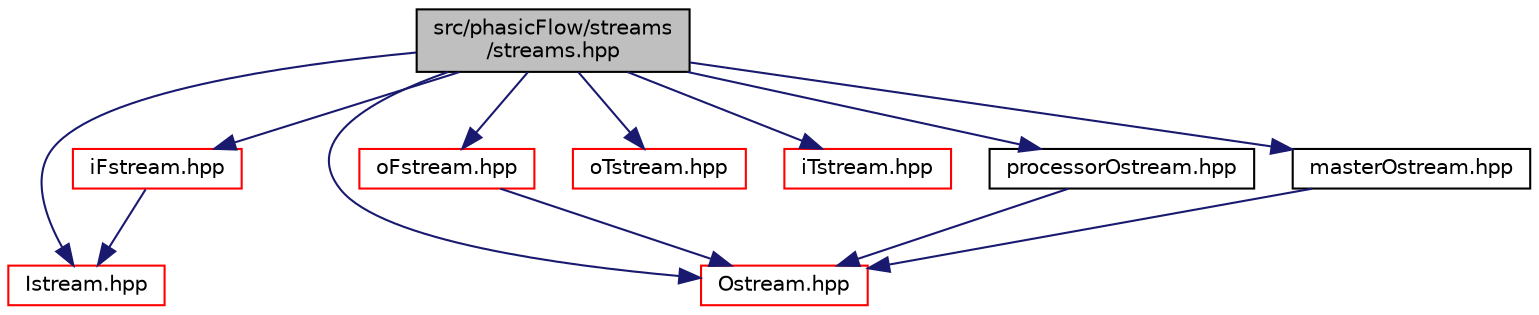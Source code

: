 digraph "src/phasicFlow/streams/streams.hpp"
{
 // LATEX_PDF_SIZE
  edge [fontname="Helvetica",fontsize="10",labelfontname="Helvetica",labelfontsize="10"];
  node [fontname="Helvetica",fontsize="10",shape=record];
  Node1 [label="src/phasicFlow/streams\l/streams.hpp",height=0.2,width=0.4,color="black", fillcolor="grey75", style="filled", fontcolor="black",tooltip=" "];
  Node1 -> Node2 [color="midnightblue",fontsize="10",style="solid",fontname="Helvetica"];
  Node2 [label="Istream.hpp",height=0.2,width=0.4,color="red", fillcolor="white", style="filled",URL="$Istream_8hpp.html",tooltip=" "];
  Node1 -> Node23 [color="midnightblue",fontsize="10",style="solid",fontname="Helvetica"];
  Node23 [label="Ostream.hpp",height=0.2,width=0.4,color="red", fillcolor="white", style="filled",URL="$Ostream_8hpp.html",tooltip=" "];
  Node1 -> Node24 [color="midnightblue",fontsize="10",style="solid",fontname="Helvetica"];
  Node24 [label="iFstream.hpp",height=0.2,width=0.4,color="red", fillcolor="white", style="filled",URL="$iFstream_8hpp.html",tooltip=" "];
  Node24 -> Node2 [color="midnightblue",fontsize="10",style="solid",fontname="Helvetica"];
  Node1 -> Node45 [color="midnightblue",fontsize="10",style="solid",fontname="Helvetica"];
  Node45 [label="oFstream.hpp",height=0.2,width=0.4,color="red", fillcolor="white", style="filled",URL="$oFstream_8hpp.html",tooltip=" "];
  Node45 -> Node23 [color="midnightblue",fontsize="10",style="solid",fontname="Helvetica"];
  Node1 -> Node46 [color="midnightblue",fontsize="10",style="solid",fontname="Helvetica"];
  Node46 [label="oTstream.hpp",height=0.2,width=0.4,color="red", fillcolor="white", style="filled",URL="$oTstream_8hpp.html",tooltip=" "];
  Node1 -> Node49 [color="midnightblue",fontsize="10",style="solid",fontname="Helvetica"];
  Node49 [label="iTstream.hpp",height=0.2,width=0.4,color="red", fillcolor="white", style="filled",URL="$iTstream_8hpp.html",tooltip=" "];
  Node1 -> Node50 [color="midnightblue",fontsize="10",style="solid",fontname="Helvetica"];
  Node50 [label="processorOstream.hpp",height=0.2,width=0.4,color="black", fillcolor="white", style="filled",URL="$processorOstream_8hpp.html",tooltip=" "];
  Node50 -> Node23 [color="midnightblue",fontsize="10",style="solid",fontname="Helvetica"];
  Node1 -> Node51 [color="midnightblue",fontsize="10",style="solid",fontname="Helvetica"];
  Node51 [label="masterOstream.hpp",height=0.2,width=0.4,color="black", fillcolor="white", style="filled",URL="$masterOstream_8hpp.html",tooltip=" "];
  Node51 -> Node23 [color="midnightblue",fontsize="10",style="solid",fontname="Helvetica"];
}
